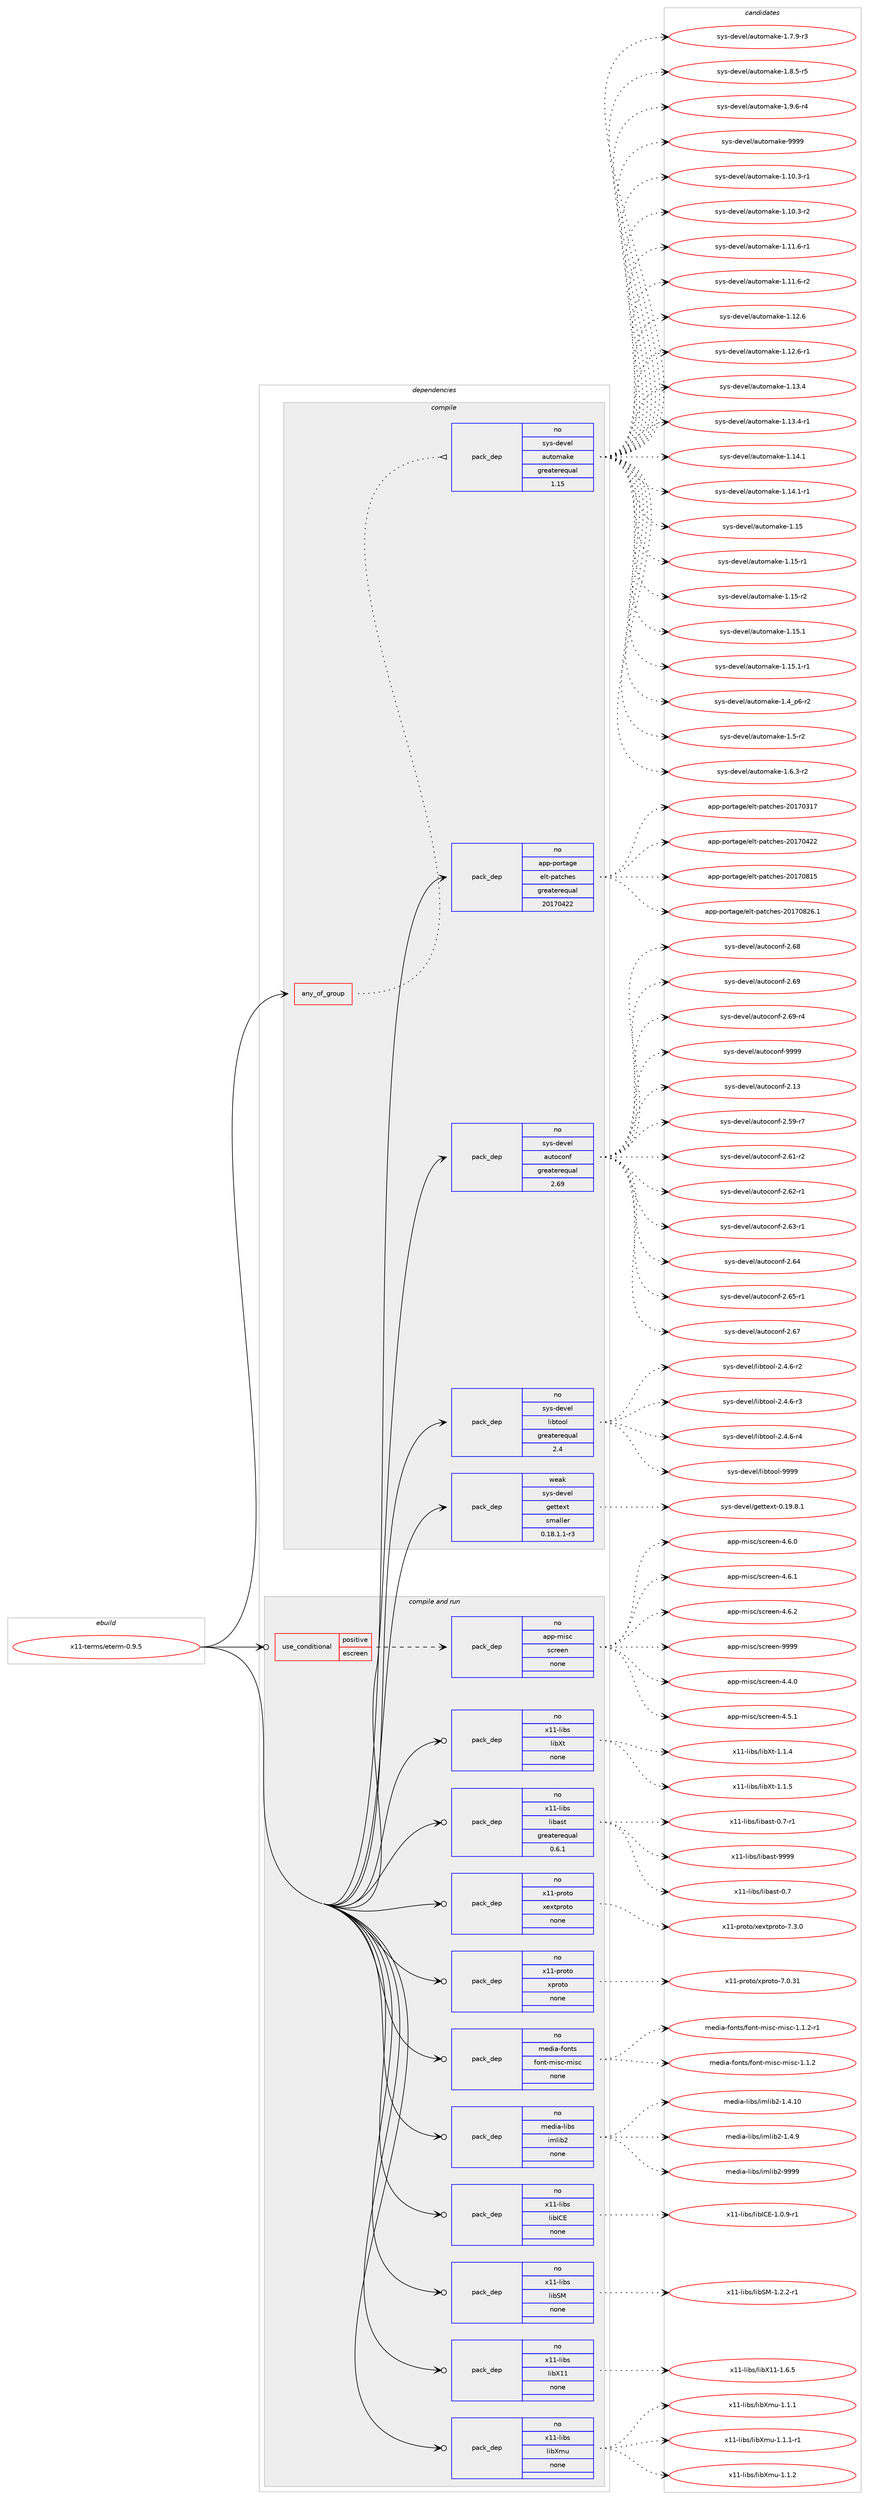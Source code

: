 digraph prolog {

# *************
# Graph options
# *************

newrank=true;
concentrate=true;
compound=true;
graph [rankdir=LR,fontname=Helvetica,fontsize=10,ranksep=1.5];#, ranksep=2.5, nodesep=0.2];
edge  [arrowhead=vee];
node  [fontname=Helvetica,fontsize=10];

# **********
# The ebuild
# **********

subgraph cluster_leftcol {
color=gray;
rank=same;
label=<<i>ebuild</i>>;
id [label="x11-terms/eterm-0.9.5", color=red, width=4, href="../x11-terms/eterm-0.9.5.svg"];
}

# ****************
# The dependencies
# ****************

subgraph cluster_midcol {
color=gray;
label=<<i>dependencies</i>>;
subgraph cluster_compile {
fillcolor="#eeeeee";
style=filled;
label=<<i>compile</i>>;
subgraph any9653 {
dependency528672 [label=<<TABLE BORDER="0" CELLBORDER="1" CELLSPACING="0" CELLPADDING="4"><TR><TD CELLPADDING="10">any_of_group</TD></TR></TABLE>>, shape=none, color=red];subgraph pack394963 {
dependency528673 [label=<<TABLE BORDER="0" CELLBORDER="1" CELLSPACING="0" CELLPADDING="4" WIDTH="220"><TR><TD ROWSPAN="6" CELLPADDING="30">pack_dep</TD></TR><TR><TD WIDTH="110">no</TD></TR><TR><TD>sys-devel</TD></TR><TR><TD>automake</TD></TR><TR><TD>greaterequal</TD></TR><TR><TD>1.15</TD></TR></TABLE>>, shape=none, color=blue];
}
dependency528672:e -> dependency528673:w [weight=20,style="dotted",arrowhead="oinv"];
}
id:e -> dependency528672:w [weight=20,style="solid",arrowhead="vee"];
subgraph pack394964 {
dependency528674 [label=<<TABLE BORDER="0" CELLBORDER="1" CELLSPACING="0" CELLPADDING="4" WIDTH="220"><TR><TD ROWSPAN="6" CELLPADDING="30">pack_dep</TD></TR><TR><TD WIDTH="110">no</TD></TR><TR><TD>app-portage</TD></TR><TR><TD>elt-patches</TD></TR><TR><TD>greaterequal</TD></TR><TR><TD>20170422</TD></TR></TABLE>>, shape=none, color=blue];
}
id:e -> dependency528674:w [weight=20,style="solid",arrowhead="vee"];
subgraph pack394965 {
dependency528675 [label=<<TABLE BORDER="0" CELLBORDER="1" CELLSPACING="0" CELLPADDING="4" WIDTH="220"><TR><TD ROWSPAN="6" CELLPADDING="30">pack_dep</TD></TR><TR><TD WIDTH="110">no</TD></TR><TR><TD>sys-devel</TD></TR><TR><TD>autoconf</TD></TR><TR><TD>greaterequal</TD></TR><TR><TD>2.69</TD></TR></TABLE>>, shape=none, color=blue];
}
id:e -> dependency528675:w [weight=20,style="solid",arrowhead="vee"];
subgraph pack394966 {
dependency528676 [label=<<TABLE BORDER="0" CELLBORDER="1" CELLSPACING="0" CELLPADDING="4" WIDTH="220"><TR><TD ROWSPAN="6" CELLPADDING="30">pack_dep</TD></TR><TR><TD WIDTH="110">no</TD></TR><TR><TD>sys-devel</TD></TR><TR><TD>libtool</TD></TR><TR><TD>greaterequal</TD></TR><TR><TD>2.4</TD></TR></TABLE>>, shape=none, color=blue];
}
id:e -> dependency528676:w [weight=20,style="solid",arrowhead="vee"];
subgraph pack394967 {
dependency528677 [label=<<TABLE BORDER="0" CELLBORDER="1" CELLSPACING="0" CELLPADDING="4" WIDTH="220"><TR><TD ROWSPAN="6" CELLPADDING="30">pack_dep</TD></TR><TR><TD WIDTH="110">weak</TD></TR><TR><TD>sys-devel</TD></TR><TR><TD>gettext</TD></TR><TR><TD>smaller</TD></TR><TR><TD>0.18.1.1-r3</TD></TR></TABLE>>, shape=none, color=blue];
}
id:e -> dependency528677:w [weight=20,style="solid",arrowhead="vee"];
}
subgraph cluster_compileandrun {
fillcolor="#eeeeee";
style=filled;
label=<<i>compile and run</i>>;
subgraph cond123707 {
dependency528678 [label=<<TABLE BORDER="0" CELLBORDER="1" CELLSPACING="0" CELLPADDING="4"><TR><TD ROWSPAN="3" CELLPADDING="10">use_conditional</TD></TR><TR><TD>positive</TD></TR><TR><TD>escreen</TD></TR></TABLE>>, shape=none, color=red];
subgraph pack394968 {
dependency528679 [label=<<TABLE BORDER="0" CELLBORDER="1" CELLSPACING="0" CELLPADDING="4" WIDTH="220"><TR><TD ROWSPAN="6" CELLPADDING="30">pack_dep</TD></TR><TR><TD WIDTH="110">no</TD></TR><TR><TD>app-misc</TD></TR><TR><TD>screen</TD></TR><TR><TD>none</TD></TR><TR><TD></TD></TR></TABLE>>, shape=none, color=blue];
}
dependency528678:e -> dependency528679:w [weight=20,style="dashed",arrowhead="vee"];
}
id:e -> dependency528678:w [weight=20,style="solid",arrowhead="odotvee"];
subgraph pack394969 {
dependency528680 [label=<<TABLE BORDER="0" CELLBORDER="1" CELLSPACING="0" CELLPADDING="4" WIDTH="220"><TR><TD ROWSPAN="6" CELLPADDING="30">pack_dep</TD></TR><TR><TD WIDTH="110">no</TD></TR><TR><TD>media-fonts</TD></TR><TR><TD>font-misc-misc</TD></TR><TR><TD>none</TD></TR><TR><TD></TD></TR></TABLE>>, shape=none, color=blue];
}
id:e -> dependency528680:w [weight=20,style="solid",arrowhead="odotvee"];
subgraph pack394970 {
dependency528681 [label=<<TABLE BORDER="0" CELLBORDER="1" CELLSPACING="0" CELLPADDING="4" WIDTH="220"><TR><TD ROWSPAN="6" CELLPADDING="30">pack_dep</TD></TR><TR><TD WIDTH="110">no</TD></TR><TR><TD>media-libs</TD></TR><TR><TD>imlib2</TD></TR><TR><TD>none</TD></TR><TR><TD></TD></TR></TABLE>>, shape=none, color=blue];
}
id:e -> dependency528681:w [weight=20,style="solid",arrowhead="odotvee"];
subgraph pack394971 {
dependency528682 [label=<<TABLE BORDER="0" CELLBORDER="1" CELLSPACING="0" CELLPADDING="4" WIDTH="220"><TR><TD ROWSPAN="6" CELLPADDING="30">pack_dep</TD></TR><TR><TD WIDTH="110">no</TD></TR><TR><TD>x11-libs</TD></TR><TR><TD>libICE</TD></TR><TR><TD>none</TD></TR><TR><TD></TD></TR></TABLE>>, shape=none, color=blue];
}
id:e -> dependency528682:w [weight=20,style="solid",arrowhead="odotvee"];
subgraph pack394972 {
dependency528683 [label=<<TABLE BORDER="0" CELLBORDER="1" CELLSPACING="0" CELLPADDING="4" WIDTH="220"><TR><TD ROWSPAN="6" CELLPADDING="30">pack_dep</TD></TR><TR><TD WIDTH="110">no</TD></TR><TR><TD>x11-libs</TD></TR><TR><TD>libSM</TD></TR><TR><TD>none</TD></TR><TR><TD></TD></TR></TABLE>>, shape=none, color=blue];
}
id:e -> dependency528683:w [weight=20,style="solid",arrowhead="odotvee"];
subgraph pack394973 {
dependency528684 [label=<<TABLE BORDER="0" CELLBORDER="1" CELLSPACING="0" CELLPADDING="4" WIDTH="220"><TR><TD ROWSPAN="6" CELLPADDING="30">pack_dep</TD></TR><TR><TD WIDTH="110">no</TD></TR><TR><TD>x11-libs</TD></TR><TR><TD>libX11</TD></TR><TR><TD>none</TD></TR><TR><TD></TD></TR></TABLE>>, shape=none, color=blue];
}
id:e -> dependency528684:w [weight=20,style="solid",arrowhead="odotvee"];
subgraph pack394974 {
dependency528685 [label=<<TABLE BORDER="0" CELLBORDER="1" CELLSPACING="0" CELLPADDING="4" WIDTH="220"><TR><TD ROWSPAN="6" CELLPADDING="30">pack_dep</TD></TR><TR><TD WIDTH="110">no</TD></TR><TR><TD>x11-libs</TD></TR><TR><TD>libXmu</TD></TR><TR><TD>none</TD></TR><TR><TD></TD></TR></TABLE>>, shape=none, color=blue];
}
id:e -> dependency528685:w [weight=20,style="solid",arrowhead="odotvee"];
subgraph pack394975 {
dependency528686 [label=<<TABLE BORDER="0" CELLBORDER="1" CELLSPACING="0" CELLPADDING="4" WIDTH="220"><TR><TD ROWSPAN="6" CELLPADDING="30">pack_dep</TD></TR><TR><TD WIDTH="110">no</TD></TR><TR><TD>x11-libs</TD></TR><TR><TD>libXt</TD></TR><TR><TD>none</TD></TR><TR><TD></TD></TR></TABLE>>, shape=none, color=blue];
}
id:e -> dependency528686:w [weight=20,style="solid",arrowhead="odotvee"];
subgraph pack394976 {
dependency528687 [label=<<TABLE BORDER="0" CELLBORDER="1" CELLSPACING="0" CELLPADDING="4" WIDTH="220"><TR><TD ROWSPAN="6" CELLPADDING="30">pack_dep</TD></TR><TR><TD WIDTH="110">no</TD></TR><TR><TD>x11-libs</TD></TR><TR><TD>libast</TD></TR><TR><TD>greaterequal</TD></TR><TR><TD>0.6.1</TD></TR></TABLE>>, shape=none, color=blue];
}
id:e -> dependency528687:w [weight=20,style="solid",arrowhead="odotvee"];
subgraph pack394977 {
dependency528688 [label=<<TABLE BORDER="0" CELLBORDER="1" CELLSPACING="0" CELLPADDING="4" WIDTH="220"><TR><TD ROWSPAN="6" CELLPADDING="30">pack_dep</TD></TR><TR><TD WIDTH="110">no</TD></TR><TR><TD>x11-proto</TD></TR><TR><TD>xextproto</TD></TR><TR><TD>none</TD></TR><TR><TD></TD></TR></TABLE>>, shape=none, color=blue];
}
id:e -> dependency528688:w [weight=20,style="solid",arrowhead="odotvee"];
subgraph pack394978 {
dependency528689 [label=<<TABLE BORDER="0" CELLBORDER="1" CELLSPACING="0" CELLPADDING="4" WIDTH="220"><TR><TD ROWSPAN="6" CELLPADDING="30">pack_dep</TD></TR><TR><TD WIDTH="110">no</TD></TR><TR><TD>x11-proto</TD></TR><TR><TD>xproto</TD></TR><TR><TD>none</TD></TR><TR><TD></TD></TR></TABLE>>, shape=none, color=blue];
}
id:e -> dependency528689:w [weight=20,style="solid",arrowhead="odotvee"];
}
subgraph cluster_run {
fillcolor="#eeeeee";
style=filled;
label=<<i>run</i>>;
}
}

# **************
# The candidates
# **************

subgraph cluster_choices {
rank=same;
color=gray;
label=<<i>candidates</i>>;

subgraph choice394963 {
color=black;
nodesep=1;
choice11512111545100101118101108479711711611110997107101454946494846514511449 [label="sys-devel/automake-1.10.3-r1", color=red, width=4,href="../sys-devel/automake-1.10.3-r1.svg"];
choice11512111545100101118101108479711711611110997107101454946494846514511450 [label="sys-devel/automake-1.10.3-r2", color=red, width=4,href="../sys-devel/automake-1.10.3-r2.svg"];
choice11512111545100101118101108479711711611110997107101454946494946544511449 [label="sys-devel/automake-1.11.6-r1", color=red, width=4,href="../sys-devel/automake-1.11.6-r1.svg"];
choice11512111545100101118101108479711711611110997107101454946494946544511450 [label="sys-devel/automake-1.11.6-r2", color=red, width=4,href="../sys-devel/automake-1.11.6-r2.svg"];
choice1151211154510010111810110847971171161111099710710145494649504654 [label="sys-devel/automake-1.12.6", color=red, width=4,href="../sys-devel/automake-1.12.6.svg"];
choice11512111545100101118101108479711711611110997107101454946495046544511449 [label="sys-devel/automake-1.12.6-r1", color=red, width=4,href="../sys-devel/automake-1.12.6-r1.svg"];
choice1151211154510010111810110847971171161111099710710145494649514652 [label="sys-devel/automake-1.13.4", color=red, width=4,href="../sys-devel/automake-1.13.4.svg"];
choice11512111545100101118101108479711711611110997107101454946495146524511449 [label="sys-devel/automake-1.13.4-r1", color=red, width=4,href="../sys-devel/automake-1.13.4-r1.svg"];
choice1151211154510010111810110847971171161111099710710145494649524649 [label="sys-devel/automake-1.14.1", color=red, width=4,href="../sys-devel/automake-1.14.1.svg"];
choice11512111545100101118101108479711711611110997107101454946495246494511449 [label="sys-devel/automake-1.14.1-r1", color=red, width=4,href="../sys-devel/automake-1.14.1-r1.svg"];
choice115121115451001011181011084797117116111109971071014549464953 [label="sys-devel/automake-1.15", color=red, width=4,href="../sys-devel/automake-1.15.svg"];
choice1151211154510010111810110847971171161111099710710145494649534511449 [label="sys-devel/automake-1.15-r1", color=red, width=4,href="../sys-devel/automake-1.15-r1.svg"];
choice1151211154510010111810110847971171161111099710710145494649534511450 [label="sys-devel/automake-1.15-r2", color=red, width=4,href="../sys-devel/automake-1.15-r2.svg"];
choice1151211154510010111810110847971171161111099710710145494649534649 [label="sys-devel/automake-1.15.1", color=red, width=4,href="../sys-devel/automake-1.15.1.svg"];
choice11512111545100101118101108479711711611110997107101454946495346494511449 [label="sys-devel/automake-1.15.1-r1", color=red, width=4,href="../sys-devel/automake-1.15.1-r1.svg"];
choice115121115451001011181011084797117116111109971071014549465295112544511450 [label="sys-devel/automake-1.4_p6-r2", color=red, width=4,href="../sys-devel/automake-1.4_p6-r2.svg"];
choice11512111545100101118101108479711711611110997107101454946534511450 [label="sys-devel/automake-1.5-r2", color=red, width=4,href="../sys-devel/automake-1.5-r2.svg"];
choice115121115451001011181011084797117116111109971071014549465446514511450 [label="sys-devel/automake-1.6.3-r2", color=red, width=4,href="../sys-devel/automake-1.6.3-r2.svg"];
choice115121115451001011181011084797117116111109971071014549465546574511451 [label="sys-devel/automake-1.7.9-r3", color=red, width=4,href="../sys-devel/automake-1.7.9-r3.svg"];
choice115121115451001011181011084797117116111109971071014549465646534511453 [label="sys-devel/automake-1.8.5-r5", color=red, width=4,href="../sys-devel/automake-1.8.5-r5.svg"];
choice115121115451001011181011084797117116111109971071014549465746544511452 [label="sys-devel/automake-1.9.6-r4", color=red, width=4,href="../sys-devel/automake-1.9.6-r4.svg"];
choice115121115451001011181011084797117116111109971071014557575757 [label="sys-devel/automake-9999", color=red, width=4,href="../sys-devel/automake-9999.svg"];
dependency528673:e -> choice11512111545100101118101108479711711611110997107101454946494846514511449:w [style=dotted,weight="100"];
dependency528673:e -> choice11512111545100101118101108479711711611110997107101454946494846514511450:w [style=dotted,weight="100"];
dependency528673:e -> choice11512111545100101118101108479711711611110997107101454946494946544511449:w [style=dotted,weight="100"];
dependency528673:e -> choice11512111545100101118101108479711711611110997107101454946494946544511450:w [style=dotted,weight="100"];
dependency528673:e -> choice1151211154510010111810110847971171161111099710710145494649504654:w [style=dotted,weight="100"];
dependency528673:e -> choice11512111545100101118101108479711711611110997107101454946495046544511449:w [style=dotted,weight="100"];
dependency528673:e -> choice1151211154510010111810110847971171161111099710710145494649514652:w [style=dotted,weight="100"];
dependency528673:e -> choice11512111545100101118101108479711711611110997107101454946495146524511449:w [style=dotted,weight="100"];
dependency528673:e -> choice1151211154510010111810110847971171161111099710710145494649524649:w [style=dotted,weight="100"];
dependency528673:e -> choice11512111545100101118101108479711711611110997107101454946495246494511449:w [style=dotted,weight="100"];
dependency528673:e -> choice115121115451001011181011084797117116111109971071014549464953:w [style=dotted,weight="100"];
dependency528673:e -> choice1151211154510010111810110847971171161111099710710145494649534511449:w [style=dotted,weight="100"];
dependency528673:e -> choice1151211154510010111810110847971171161111099710710145494649534511450:w [style=dotted,weight="100"];
dependency528673:e -> choice1151211154510010111810110847971171161111099710710145494649534649:w [style=dotted,weight="100"];
dependency528673:e -> choice11512111545100101118101108479711711611110997107101454946495346494511449:w [style=dotted,weight="100"];
dependency528673:e -> choice115121115451001011181011084797117116111109971071014549465295112544511450:w [style=dotted,weight="100"];
dependency528673:e -> choice11512111545100101118101108479711711611110997107101454946534511450:w [style=dotted,weight="100"];
dependency528673:e -> choice115121115451001011181011084797117116111109971071014549465446514511450:w [style=dotted,weight="100"];
dependency528673:e -> choice115121115451001011181011084797117116111109971071014549465546574511451:w [style=dotted,weight="100"];
dependency528673:e -> choice115121115451001011181011084797117116111109971071014549465646534511453:w [style=dotted,weight="100"];
dependency528673:e -> choice115121115451001011181011084797117116111109971071014549465746544511452:w [style=dotted,weight="100"];
dependency528673:e -> choice115121115451001011181011084797117116111109971071014557575757:w [style=dotted,weight="100"];
}
subgraph choice394964 {
color=black;
nodesep=1;
choice97112112451121111141169710310147101108116451129711699104101115455048495548514955 [label="app-portage/elt-patches-20170317", color=red, width=4,href="../app-portage/elt-patches-20170317.svg"];
choice97112112451121111141169710310147101108116451129711699104101115455048495548525050 [label="app-portage/elt-patches-20170422", color=red, width=4,href="../app-portage/elt-patches-20170422.svg"];
choice97112112451121111141169710310147101108116451129711699104101115455048495548564953 [label="app-portage/elt-patches-20170815", color=red, width=4,href="../app-portage/elt-patches-20170815.svg"];
choice971121124511211111411697103101471011081164511297116991041011154550484955485650544649 [label="app-portage/elt-patches-20170826.1", color=red, width=4,href="../app-portage/elt-patches-20170826.1.svg"];
dependency528674:e -> choice97112112451121111141169710310147101108116451129711699104101115455048495548514955:w [style=dotted,weight="100"];
dependency528674:e -> choice97112112451121111141169710310147101108116451129711699104101115455048495548525050:w [style=dotted,weight="100"];
dependency528674:e -> choice97112112451121111141169710310147101108116451129711699104101115455048495548564953:w [style=dotted,weight="100"];
dependency528674:e -> choice971121124511211111411697103101471011081164511297116991041011154550484955485650544649:w [style=dotted,weight="100"];
}
subgraph choice394965 {
color=black;
nodesep=1;
choice115121115451001011181011084797117116111991111101024550464951 [label="sys-devel/autoconf-2.13", color=red, width=4,href="../sys-devel/autoconf-2.13.svg"];
choice1151211154510010111810110847971171161119911111010245504653574511455 [label="sys-devel/autoconf-2.59-r7", color=red, width=4,href="../sys-devel/autoconf-2.59-r7.svg"];
choice1151211154510010111810110847971171161119911111010245504654494511450 [label="sys-devel/autoconf-2.61-r2", color=red, width=4,href="../sys-devel/autoconf-2.61-r2.svg"];
choice1151211154510010111810110847971171161119911111010245504654504511449 [label="sys-devel/autoconf-2.62-r1", color=red, width=4,href="../sys-devel/autoconf-2.62-r1.svg"];
choice1151211154510010111810110847971171161119911111010245504654514511449 [label="sys-devel/autoconf-2.63-r1", color=red, width=4,href="../sys-devel/autoconf-2.63-r1.svg"];
choice115121115451001011181011084797117116111991111101024550465452 [label="sys-devel/autoconf-2.64", color=red, width=4,href="../sys-devel/autoconf-2.64.svg"];
choice1151211154510010111810110847971171161119911111010245504654534511449 [label="sys-devel/autoconf-2.65-r1", color=red, width=4,href="../sys-devel/autoconf-2.65-r1.svg"];
choice115121115451001011181011084797117116111991111101024550465455 [label="sys-devel/autoconf-2.67", color=red, width=4,href="../sys-devel/autoconf-2.67.svg"];
choice115121115451001011181011084797117116111991111101024550465456 [label="sys-devel/autoconf-2.68", color=red, width=4,href="../sys-devel/autoconf-2.68.svg"];
choice115121115451001011181011084797117116111991111101024550465457 [label="sys-devel/autoconf-2.69", color=red, width=4,href="../sys-devel/autoconf-2.69.svg"];
choice1151211154510010111810110847971171161119911111010245504654574511452 [label="sys-devel/autoconf-2.69-r4", color=red, width=4,href="../sys-devel/autoconf-2.69-r4.svg"];
choice115121115451001011181011084797117116111991111101024557575757 [label="sys-devel/autoconf-9999", color=red, width=4,href="../sys-devel/autoconf-9999.svg"];
dependency528675:e -> choice115121115451001011181011084797117116111991111101024550464951:w [style=dotted,weight="100"];
dependency528675:e -> choice1151211154510010111810110847971171161119911111010245504653574511455:w [style=dotted,weight="100"];
dependency528675:e -> choice1151211154510010111810110847971171161119911111010245504654494511450:w [style=dotted,weight="100"];
dependency528675:e -> choice1151211154510010111810110847971171161119911111010245504654504511449:w [style=dotted,weight="100"];
dependency528675:e -> choice1151211154510010111810110847971171161119911111010245504654514511449:w [style=dotted,weight="100"];
dependency528675:e -> choice115121115451001011181011084797117116111991111101024550465452:w [style=dotted,weight="100"];
dependency528675:e -> choice1151211154510010111810110847971171161119911111010245504654534511449:w [style=dotted,weight="100"];
dependency528675:e -> choice115121115451001011181011084797117116111991111101024550465455:w [style=dotted,weight="100"];
dependency528675:e -> choice115121115451001011181011084797117116111991111101024550465456:w [style=dotted,weight="100"];
dependency528675:e -> choice115121115451001011181011084797117116111991111101024550465457:w [style=dotted,weight="100"];
dependency528675:e -> choice1151211154510010111810110847971171161119911111010245504654574511452:w [style=dotted,weight="100"];
dependency528675:e -> choice115121115451001011181011084797117116111991111101024557575757:w [style=dotted,weight="100"];
}
subgraph choice394966 {
color=black;
nodesep=1;
choice1151211154510010111810110847108105981161111111084550465246544511450 [label="sys-devel/libtool-2.4.6-r2", color=red, width=4,href="../sys-devel/libtool-2.4.6-r2.svg"];
choice1151211154510010111810110847108105981161111111084550465246544511451 [label="sys-devel/libtool-2.4.6-r3", color=red, width=4,href="../sys-devel/libtool-2.4.6-r3.svg"];
choice1151211154510010111810110847108105981161111111084550465246544511452 [label="sys-devel/libtool-2.4.6-r4", color=red, width=4,href="../sys-devel/libtool-2.4.6-r4.svg"];
choice1151211154510010111810110847108105981161111111084557575757 [label="sys-devel/libtool-9999", color=red, width=4,href="../sys-devel/libtool-9999.svg"];
dependency528676:e -> choice1151211154510010111810110847108105981161111111084550465246544511450:w [style=dotted,weight="100"];
dependency528676:e -> choice1151211154510010111810110847108105981161111111084550465246544511451:w [style=dotted,weight="100"];
dependency528676:e -> choice1151211154510010111810110847108105981161111111084550465246544511452:w [style=dotted,weight="100"];
dependency528676:e -> choice1151211154510010111810110847108105981161111111084557575757:w [style=dotted,weight="100"];
}
subgraph choice394967 {
color=black;
nodesep=1;
choice1151211154510010111810110847103101116116101120116454846495746564649 [label="sys-devel/gettext-0.19.8.1", color=red, width=4,href="../sys-devel/gettext-0.19.8.1.svg"];
dependency528677:e -> choice1151211154510010111810110847103101116116101120116454846495746564649:w [style=dotted,weight="100"];
}
subgraph choice394968 {
color=black;
nodesep=1;
choice9711211245109105115994711599114101101110455246524648 [label="app-misc/screen-4.4.0", color=red, width=4,href="../app-misc/screen-4.4.0.svg"];
choice9711211245109105115994711599114101101110455246534649 [label="app-misc/screen-4.5.1", color=red, width=4,href="../app-misc/screen-4.5.1.svg"];
choice9711211245109105115994711599114101101110455246544648 [label="app-misc/screen-4.6.0", color=red, width=4,href="../app-misc/screen-4.6.0.svg"];
choice9711211245109105115994711599114101101110455246544649 [label="app-misc/screen-4.6.1", color=red, width=4,href="../app-misc/screen-4.6.1.svg"];
choice9711211245109105115994711599114101101110455246544650 [label="app-misc/screen-4.6.2", color=red, width=4,href="../app-misc/screen-4.6.2.svg"];
choice97112112451091051159947115991141011011104557575757 [label="app-misc/screen-9999", color=red, width=4,href="../app-misc/screen-9999.svg"];
dependency528679:e -> choice9711211245109105115994711599114101101110455246524648:w [style=dotted,weight="100"];
dependency528679:e -> choice9711211245109105115994711599114101101110455246534649:w [style=dotted,weight="100"];
dependency528679:e -> choice9711211245109105115994711599114101101110455246544648:w [style=dotted,weight="100"];
dependency528679:e -> choice9711211245109105115994711599114101101110455246544649:w [style=dotted,weight="100"];
dependency528679:e -> choice9711211245109105115994711599114101101110455246544650:w [style=dotted,weight="100"];
dependency528679:e -> choice97112112451091051159947115991141011011104557575757:w [style=dotted,weight="100"];
}
subgraph choice394969 {
color=black;
nodesep=1;
choice10910110010597451021111101161154710211111011645109105115994510910511599454946494650 [label="media-fonts/font-misc-misc-1.1.2", color=red, width=4,href="../media-fonts/font-misc-misc-1.1.2.svg"];
choice109101100105974510211111011611547102111110116451091051159945109105115994549464946504511449 [label="media-fonts/font-misc-misc-1.1.2-r1", color=red, width=4,href="../media-fonts/font-misc-misc-1.1.2-r1.svg"];
dependency528680:e -> choice10910110010597451021111101161154710211111011645109105115994510910511599454946494650:w [style=dotted,weight="100"];
dependency528680:e -> choice109101100105974510211111011611547102111110116451091051159945109105115994549464946504511449:w [style=dotted,weight="100"];
}
subgraph choice394970 {
color=black;
nodesep=1;
choice10910110010597451081059811547105109108105985045494652464948 [label="media-libs/imlib2-1.4.10", color=red, width=4,href="../media-libs/imlib2-1.4.10.svg"];
choice109101100105974510810598115471051091081059850454946524657 [label="media-libs/imlib2-1.4.9", color=red, width=4,href="../media-libs/imlib2-1.4.9.svg"];
choice1091011001059745108105981154710510910810598504557575757 [label="media-libs/imlib2-9999", color=red, width=4,href="../media-libs/imlib2-9999.svg"];
dependency528681:e -> choice10910110010597451081059811547105109108105985045494652464948:w [style=dotted,weight="100"];
dependency528681:e -> choice109101100105974510810598115471051091081059850454946524657:w [style=dotted,weight="100"];
dependency528681:e -> choice1091011001059745108105981154710510910810598504557575757:w [style=dotted,weight="100"];
}
subgraph choice394971 {
color=black;
nodesep=1;
choice1204949451081059811547108105987367694549464846574511449 [label="x11-libs/libICE-1.0.9-r1", color=red, width=4,href="../x11-libs/libICE-1.0.9-r1.svg"];
dependency528682:e -> choice1204949451081059811547108105987367694549464846574511449:w [style=dotted,weight="100"];
}
subgraph choice394972 {
color=black;
nodesep=1;
choice12049494510810598115471081059883774549465046504511449 [label="x11-libs/libSM-1.2.2-r1", color=red, width=4,href="../x11-libs/libSM-1.2.2-r1.svg"];
dependency528683:e -> choice12049494510810598115471081059883774549465046504511449:w [style=dotted,weight="100"];
}
subgraph choice394973 {
color=black;
nodesep=1;
choice120494945108105981154710810598884949454946544653 [label="x11-libs/libX11-1.6.5", color=red, width=4,href="../x11-libs/libX11-1.6.5.svg"];
dependency528684:e -> choice120494945108105981154710810598884949454946544653:w [style=dotted,weight="100"];
}
subgraph choice394974 {
color=black;
nodesep=1;
choice12049494510810598115471081059888109117454946494649 [label="x11-libs/libXmu-1.1.1", color=red, width=4,href="../x11-libs/libXmu-1.1.1.svg"];
choice120494945108105981154710810598881091174549464946494511449 [label="x11-libs/libXmu-1.1.1-r1", color=red, width=4,href="../x11-libs/libXmu-1.1.1-r1.svg"];
choice12049494510810598115471081059888109117454946494650 [label="x11-libs/libXmu-1.1.2", color=red, width=4,href="../x11-libs/libXmu-1.1.2.svg"];
dependency528685:e -> choice12049494510810598115471081059888109117454946494649:w [style=dotted,weight="100"];
dependency528685:e -> choice120494945108105981154710810598881091174549464946494511449:w [style=dotted,weight="100"];
dependency528685:e -> choice12049494510810598115471081059888109117454946494650:w [style=dotted,weight="100"];
}
subgraph choice394975 {
color=black;
nodesep=1;
choice12049494510810598115471081059888116454946494652 [label="x11-libs/libXt-1.1.4", color=red, width=4,href="../x11-libs/libXt-1.1.4.svg"];
choice12049494510810598115471081059888116454946494653 [label="x11-libs/libXt-1.1.5", color=red, width=4,href="../x11-libs/libXt-1.1.5.svg"];
dependency528686:e -> choice12049494510810598115471081059888116454946494652:w [style=dotted,weight="100"];
dependency528686:e -> choice12049494510810598115471081059888116454946494653:w [style=dotted,weight="100"];
}
subgraph choice394976 {
color=black;
nodesep=1;
choice1204949451081059811547108105989711511645484655 [label="x11-libs/libast-0.7", color=red, width=4,href="../x11-libs/libast-0.7.svg"];
choice12049494510810598115471081059897115116454846554511449 [label="x11-libs/libast-0.7-r1", color=red, width=4,href="../x11-libs/libast-0.7-r1.svg"];
choice120494945108105981154710810598971151164557575757 [label="x11-libs/libast-9999", color=red, width=4,href="../x11-libs/libast-9999.svg"];
dependency528687:e -> choice1204949451081059811547108105989711511645484655:w [style=dotted,weight="100"];
dependency528687:e -> choice12049494510810598115471081059897115116454846554511449:w [style=dotted,weight="100"];
dependency528687:e -> choice120494945108105981154710810598971151164557575757:w [style=dotted,weight="100"];
}
subgraph choice394977 {
color=black;
nodesep=1;
choice12049494511211411111611147120101120116112114111116111455546514648 [label="x11-proto/xextproto-7.3.0", color=red, width=4,href="../x11-proto/xextproto-7.3.0.svg"];
dependency528688:e -> choice12049494511211411111611147120101120116112114111116111455546514648:w [style=dotted,weight="100"];
}
subgraph choice394978 {
color=black;
nodesep=1;
choice1204949451121141111161114712011211411111611145554648465149 [label="x11-proto/xproto-7.0.31", color=red, width=4,href="../x11-proto/xproto-7.0.31.svg"];
dependency528689:e -> choice1204949451121141111161114712011211411111611145554648465149:w [style=dotted,weight="100"];
}
}

}
